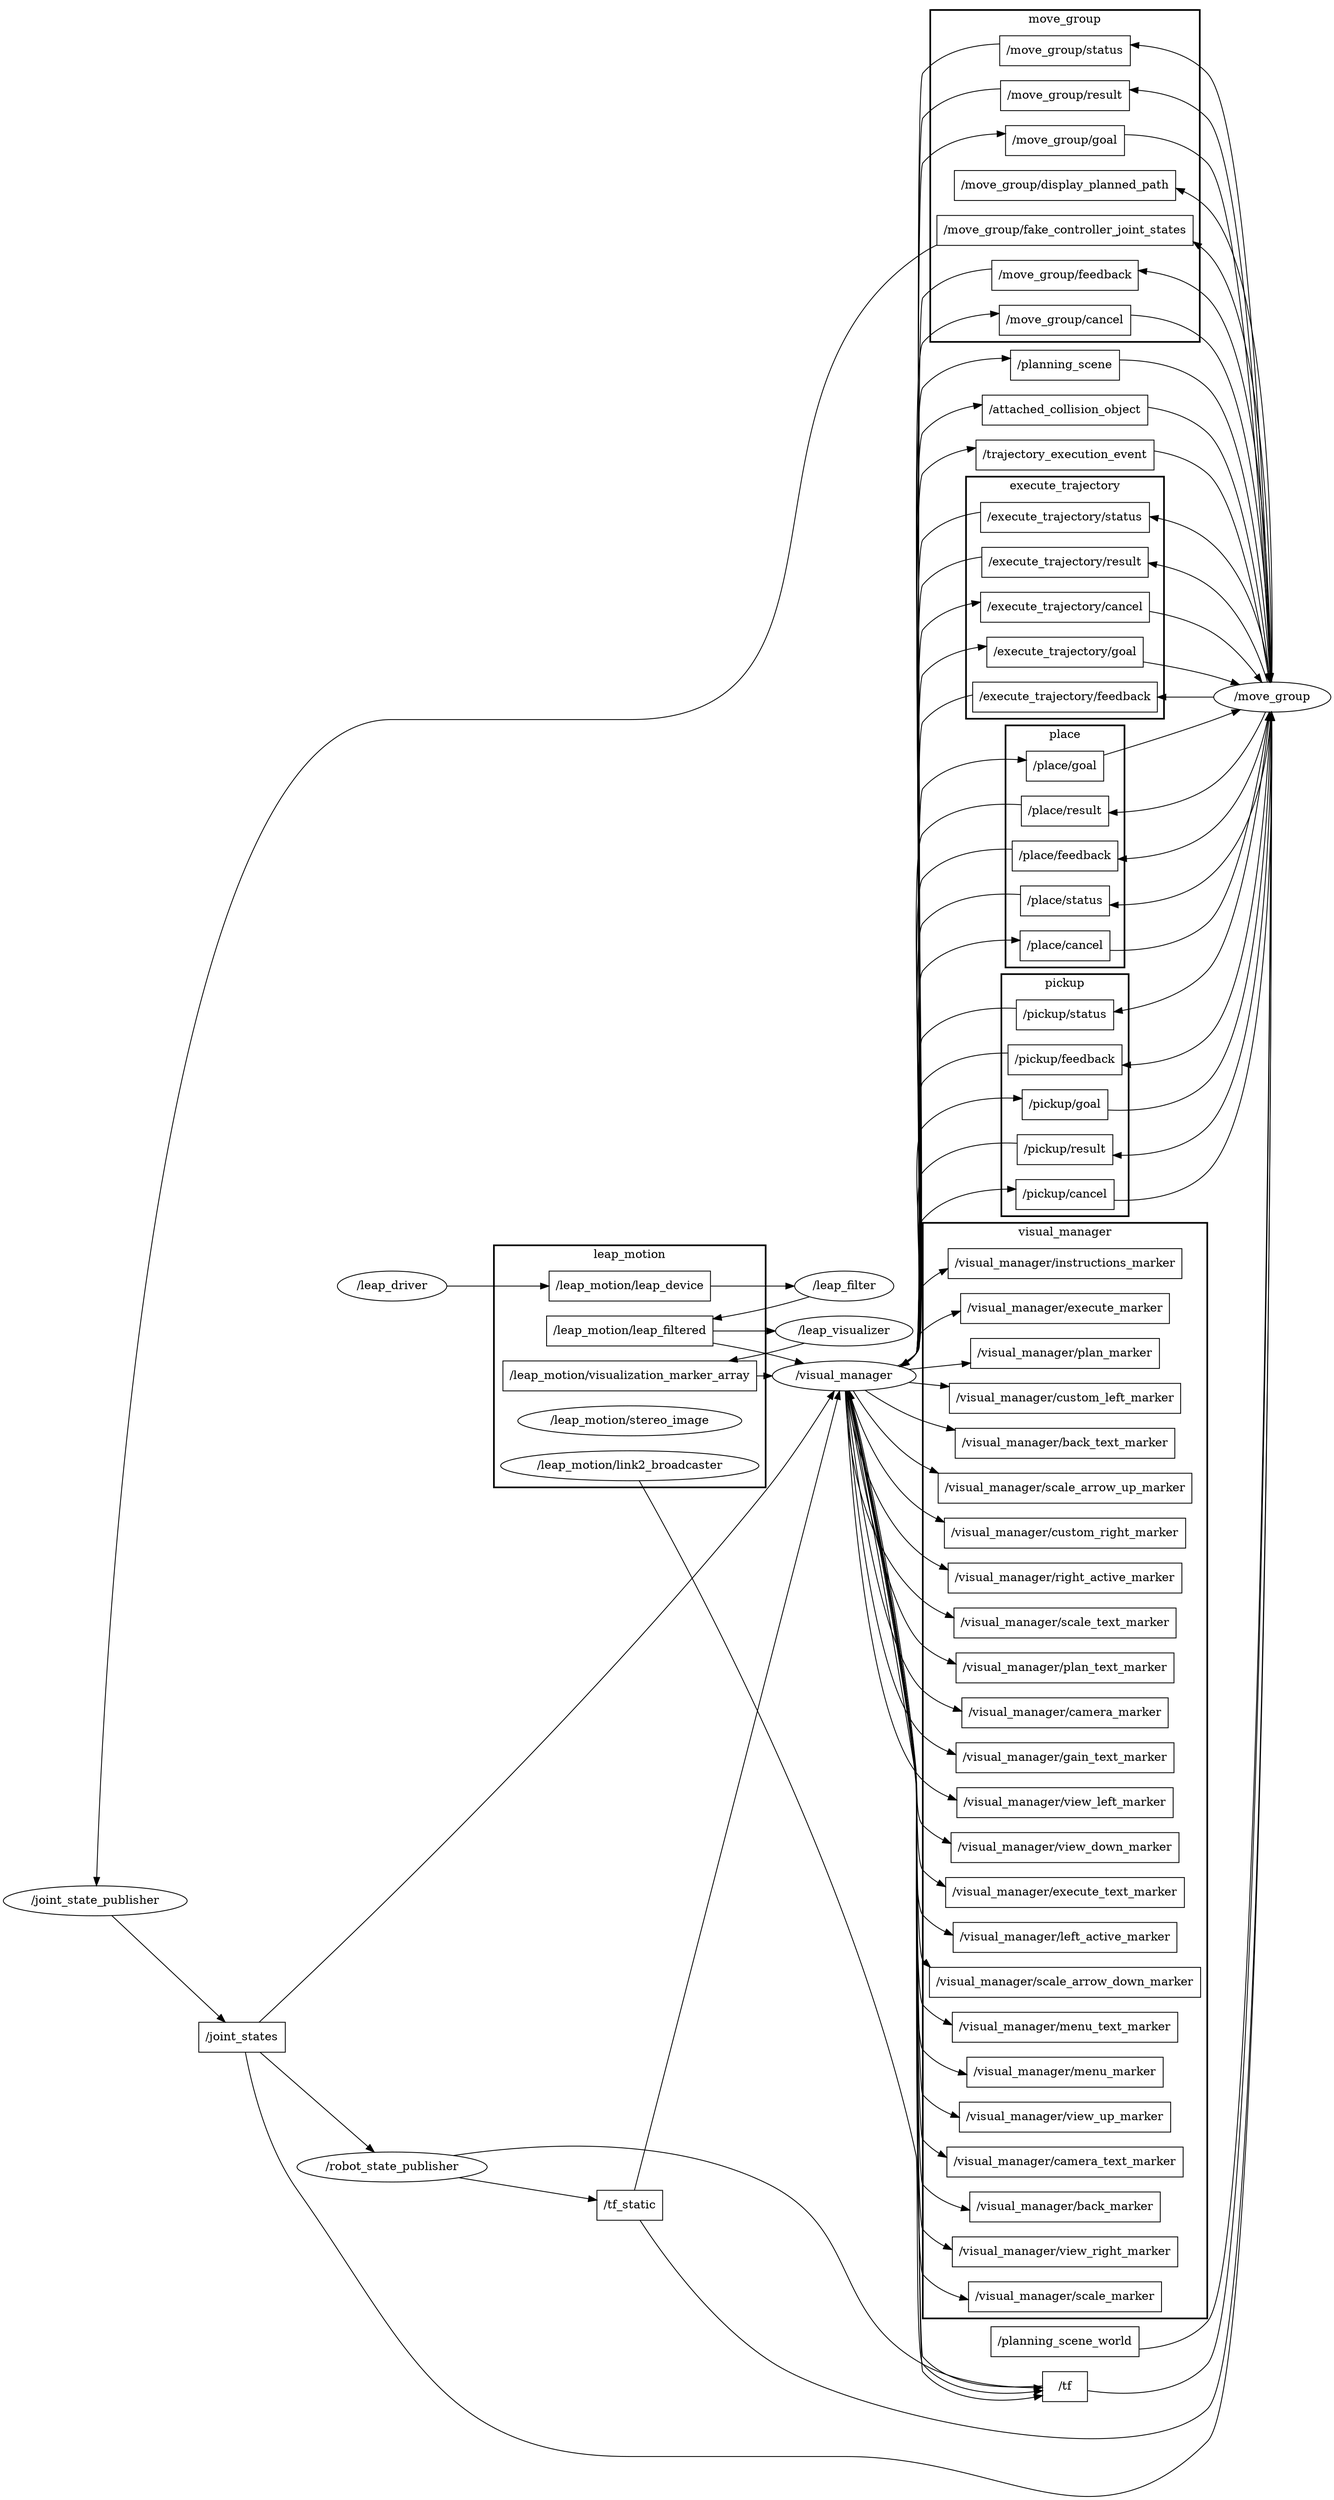 digraph graphname {
	graph [bb="0,0,1284.7,2967.7",
		compound=True,
		rank=same,
		rankdir=LR,
		ranksep=0.2
	];
	node [label="\N"];
	subgraph cluster_visual_manager {
		graph [bb="887.03,415,1161,1732",
			compound=True,
			label=visual_manager,
			lheight=0.21,
			lp="1024,1720.5",
			lwidth=1.21,
			rank=same,
			rankdir=LR,
			ranksep=0.2,
			style=bold
		];
		t___visual_manager__scale_arrow_up_marker		 [URL=topic_3A__visual_manager__scale_arrow_up_marker,
			height=0.5,
			label="/visual_manager/scale_arrow_up_marker",
			pos="1024,1413",
			shape=box,
			tooltip="topic:/visual_manager/scale_arrow_up_marker",
			width=3.3611];
		t___visual_manager__custom_right_marker		 [URL=topic_3A__visual_manager__custom_right_marker,
			height=0.5,
			label="/visual_manager/custom_right_marker",
			pos="1024,1359",
			shape=box,
			tooltip="topic:/visual_manager/custom_right_marker",
			width=3.1667];
		t___visual_manager__right_active_marker		 [URL=topic_3A__visual_manager__right_active_marker,
			height=0.5,
			label="/visual_manager/right_active_marker",
			pos="1024,1305",
			shape=box,
			tooltip="topic:/visual_manager/right_active_marker",
			width=3.0694];
		t___visual_manager__scale_text_marker		 [URL=topic_3A__visual_manager__scale_text_marker,
			height=0.5,
			label="/visual_manager/scale_text_marker",
			pos="1024,1251",
			shape=box,
			tooltip="topic:/visual_manager/scale_text_marker",
			width=2.9167];
		t___visual_manager__plan_text_marker		 [URL=topic_3A__visual_manager__plan_text_marker,
			height=0.5,
			label="/visual_manager/plan_text_marker",
			pos="1024,1197",
			shape=box,
			tooltip="topic:/visual_manager/plan_text_marker",
			width=2.8611];
		t___visual_manager__camera_marker		 [URL=topic_3A__visual_manager__camera_marker,
			height=0.5,
			label="/visual_manager/camera_marker",
			pos="1024,1143",
			shape=box,
			tooltip="topic:/visual_manager/camera_marker",
			width=2.7222];
		t___visual_manager__gain_text_marker		 [URL=topic_3A__visual_manager__gain_text_marker,
			height=0.5,
			label="/visual_manager/gain_text_marker",
			pos="1024,1089",
			shape=box,
			tooltip="topic:/visual_manager/gain_text_marker",
			width=2.8611];
		t___visual_manager__view_left_marker		 [URL=topic_3A__visual_manager__view_left_marker,
			height=0.5,
			label="/visual_manager/view_left_marker",
			pos="1024,1035",
			shape=box,
			tooltip="topic:/visual_manager/view_left_marker",
			width=2.875];
		t___visual_manager__view_down_marker		 [URL=topic_3A__visual_manager__view_down_marker,
			height=0.5,
			label="/visual_manager/view_down_marker",
			pos="1024,981",
			shape=box,
			tooltip="topic:/visual_manager/view_down_marker",
			width=3.0417];
		t___visual_manager__execute_text_marker		 [URL=topic_3A__visual_manager__execute_text_marker,
			height=0.5,
			label="/visual_manager/execute_text_marker",
			pos="1024,927",
			shape=box,
			tooltip="topic:/visual_manager/execute_text_marker",
			width=3.1111];
		t___visual_manager__left_active_marker		 [URL=topic_3A__visual_manager__left_active_marker,
			height=0.5,
			label="/visual_manager/left_active_marker",
			pos="1024,873",
			shape=box,
			tooltip="topic:/visual_manager/left_active_marker",
			width=2.9583];
		t___visual_manager__scale_arrow_down_marker		 [URL=topic_3A__visual_manager__scale_arrow_down_marker,
			height=0.5,
			label="/visual_manager/scale_arrow_down_marker",
			pos="1024,819",
			shape=box,
			tooltip="topic:/visual_manager/scale_arrow_down_marker",
			width=3.5833];
		t___visual_manager__menu_text_marker		 [URL=topic_3A__visual_manager__menu_text_marker,
			height=0.5,
			label="/visual_manager/menu_text_marker",
			pos="1024,765",
			shape=box,
			tooltip="topic:/visual_manager/menu_text_marker",
			width=2.9722];
		t___visual_manager__menu_marker		 [URL=topic_3A__visual_manager__menu_marker,
			height=0.5,
			label="/visual_manager/menu_marker",
			pos="1024,711",
			shape=box,
			tooltip="topic:/visual_manager/menu_marker",
			width=2.5972];
		t___visual_manager__view_up_marker		 [URL=topic_3A__visual_manager__view_up_marker,
			height=0.5,
			label="/visual_manager/view_up_marker",
			pos="1024,657",
			shape=box,
			tooltip="topic:/visual_manager/view_up_marker",
			width=2.8194];
		t___visual_manager__camera_text_marker		 [URL=topic_3A__visual_manager__camera_text_marker,
			height=0.5,
			label="/visual_manager/camera_text_marker",
			pos="1024,603",
			shape=box,
			tooltip="topic:/visual_manager/camera_text_marker",
			width=3.0972];
		t___visual_manager__back_marker		 [URL=topic_3A__visual_manager__back_marker,
			height=0.5,
			label="/visual_manager/back_marker",
			pos="1024,549",
			shape=box,
			tooltip="topic:/visual_manager/back_marker",
			width=2.5278];
		t___visual_manager__view_right_marker		 [URL=topic_3A__visual_manager__view_right_marker,
			height=0.5,
			label="/visual_manager/view_right_marker",
			pos="1024,495",
			shape=box,
			tooltip="topic:/visual_manager/view_right_marker",
			width=2.9861];
		t___visual_manager__scale_marker		 [URL=topic_3A__visual_manager__scale_marker,
			height=0.5,
			label="/visual_manager/scale_marker",
			pos="1024,441",
			shape=box,
			tooltip="topic:/visual_manager/scale_marker",
			width=2.5417];
		t___visual_manager__instructions_marker		 [URL=topic_3A__visual_manager__instructions_marker,
			height=0.5,
			label="/visual_manager/instructions_marker",
			pos="1024,1683",
			shape=box,
			tooltip="topic:/visual_manager/instructions_marker",
			width=3.0417];
		t___visual_manager__execute_marker		 [URL=topic_3A__visual_manager__execute_marker,
			height=0.5,
			label="/visual_manager/execute_marker",
			pos="1024,1629",
			shape=box,
			tooltip="topic:/visual_manager/execute_marker",
			width=2.7361];
		t___visual_manager__plan_marker		 [URL=topic_3A__visual_manager__plan_marker,
			height=0.5,
			label="/visual_manager/plan_marker",
			pos="1024,1575",
			shape=box,
			tooltip="topic:/visual_manager/plan_marker",
			width=2.4861];
		t___visual_manager__custom_left_marker		 [URL=topic_3A__visual_manager__custom_left_marker,
			height=0.5,
			label="/visual_manager/custom_left_marker",
			pos="1024,1521",
			shape=box,
			tooltip="topic:/visual_manager/custom_left_marker",
			width=3.0694];
		t___visual_manager__back_text_marker		 [URL=topic_3A__visual_manager__back_text_marker,
			height=0.5,
			label="/visual_manager/back_text_marker",
			pos="1024,1467",
			shape=box,
			tooltip="topic:/visual_manager/back_text_marker",
			width=2.9028];
	}
	subgraph cluster_execute_trajectory {
		graph [bb="929.53,2085,1118.5,2376",
			compound=True,
			label=execute_trajectory,
			lheight=0.21,
			lp="1024,2364.5",
			lwidth=1.39,
			rank=same,
			rankdir=LR,
			ranksep=0.2,
			style=bold
		];
		t___execute_trajectory__result		 [URL=topic_3A__execute_trajectory__result,
			height=0.5,
			label="/execute_trajectory/result",
			pos="1024,2111",
			shape=box,
			tooltip="topic:/execute_trajectory/result",
			width=2.1389];
		t___execute_trajectory__cancel		 [URL=topic_3A__execute_trajectory__cancel,
			height=0.5,
			label="/execute_trajectory/cancel",
			pos="1024,2327",
			shape=box,
			tooltip="topic:/execute_trajectory/cancel",
			width=2.1944];
		t___execute_trajectory__goal		 [URL=topic_3A__execute_trajectory__goal,
			height=0.5,
			label="/execute_trajectory/goal",
			pos="1024,2273",
			shape=box,
			tooltip="topic:/execute_trajectory/goal",
			width=2.0417];
		t___execute_trajectory__feedback		 [URL=topic_3A__execute_trajectory__feedback,
			height=0.5,
			label="/execute_trajectory/feedback",
			pos="1024,2219",
			shape=box,
			tooltip="topic:/execute_trajectory/feedback",
			width=2.4028];
		t___execute_trajectory__status		 [URL=topic_3A__execute_trajectory__status,
			height=0.5,
			label="/execute_trajectory/status",
			pos="1024,2165",
			shape=box,
			tooltip="topic:/execute_trajectory/status",
			width=2.1528];
	}
	subgraph cluster_move_group {
		graph [bb="894.03,8,1154,407",
			compound=True,
			label=move_group,
			lheight=0.21,
			lp="1024,395.5",
			lwidth=0.97,
			rank=same,
			rankdir=LR,
			ranksep=0.2,
			style=bold
		];
		t___move_group__result		 [URL=topic_3A__move_group__result,
			height=0.5,
			label="/move_group/result",
			pos="1024,250",
			shape=box,
			tooltip="topic:/move_group/result",
			width=1.7083];
		t___move_group__goal		 [URL=topic_3A__move_group__goal,
			height=0.5,
			label="/move_group/goal",
			pos="1024,196",
			shape=box,
			tooltip="topic:/move_group/goal",
			width=1.6111];
		t___move_group__feedback		 [URL=topic_3A__move_group__feedback,
			height=0.5,
			label="/move_group/feedback",
			pos="1024,142",
			shape=box,
			tooltip="topic:/move_group/feedback",
			width=1.9722];
		t___move_group__cancel		 [URL=topic_3A__move_group__cancel,
			height=0.5,
			label="/move_group/cancel",
			pos="1024,88",
			shape=box,
			tooltip="topic:/move_group/cancel",
			width=1.7778];
		t___move_group__status		 [URL=topic_3A__move_group__status,
			height=0.5,
			label="/move_group/status",
			pos="1024,304",
			shape=box,
			tooltip="topic:/move_group/status",
			width=1.7222];
		t___move_group__fake_controller_joint_states		 [URL=topic_3A__move_group__fake_controller_joint_states,
			height=0.5,
			label="/move_group/fake_controller_joint_states",
			pos="1024,34",
			shape=box,
			tooltip="topic:/move_group/fake_controller_joint_states",
			width=3.3889];
		t___move_group__display_planned_path		 [URL=topic_3A__move_group__display_planned_path,
			height=0.5,
			label="/move_group/display_planned_path",
			pos="1024,358",
			shape=box,
			tooltip="topic:/move_group/display_planned_path",
			width=2.9444];
	}
	subgraph cluster_leap_motion {
		graph [bb="470.27,1231,731.95,1522",
			compound=True,
			label=leap_motion,
			lheight=0.21,
			lp="601.11,1510.5",
			lwidth=0.96,
			rank=same,
			rankdir=LR,
			ranksep=0.2,
			style=bold
		];
		t___leap_motion__visualization_marker_array		 [URL=topic_3A__leap_motion__visualization_marker_array,
			height=0.5,
			label="/leap_motion/visualization_marker_array",
			pos="601.11,1419",
			shape=box,
			tooltip="topic:/leap_motion/visualization_marker_array",
			width=3.3611];
		t___leap_motion__leap_filtered		 [URL=topic_3A__leap_motion__leap_filtered,
			height=0.5,
			label="/leap_motion/leap_filtered",
			pos="601.11,1365",
			shape=box,
			tooltip="topic:/leap_motion/leap_filtered",
			width=2.2361];
		t___leap_motion__leap_device		 [URL=topic_3A__leap_motion__leap_device,
			height=0.5,
			label="/leap_motion/leap_device",
			pos="601.11,1257",
			shape=box,
			tooltip="topic:/leap_motion/leap_device",
			width=2.1806];
		n___leap_motion__stereo_image		 [URL=__leap_motion__stereo_image,
			height=0.5,
			label="/leap_motion/stereo_image",
			pos="601.11,1311",
			shape=ellipse,
			tooltip="/leap_motion/stereo_image",
			width=2.9789];
		n___leap_motion__link2_broadcaster		 [URL=__leap_motion__link2_broadcaster,
			height=0.5,
			label="/leap_motion/link2_broadcaster",
			pos="601.11,1473",
			shape=ellipse,
			tooltip="/leap_motion/link2_broadcaster",
			width=3.4122];
	}
	subgraph cluster_place {
		graph [bb="965.53,1740,1082.5,2031",
			compound=True,
			label=place,
			lheight=0.21,
			lp="1024,2019.5",
			lwidth=0.40,
			rank=same,
			rankdir=LR,
			ranksep=0.2,
			style=bold
		];
		t___place__result		 [URL=topic_3A__place__result,
			height=0.5,
			label="/place/result",
			pos="1024,1766",
			shape=box,
			tooltip="topic:/place/result",
			width=1.1528];
		t___place__feedback		 [URL=topic_3A__place__feedback,
			height=0.5,
			label="/place/feedback",
			pos="1024,1982",
			shape=box,
			tooltip="topic:/place/feedback",
			width=1.4028];
		t___place__status		 [URL=topic_3A__place__status,
			height=0.5,
			label="/place/status",
			pos="1024,1928",
			shape=box,
			tooltip="topic:/place/status",
			width=1.1528];
		t___place__cancel		 [URL=topic_3A__place__cancel,
			height=0.5,
			label="/place/cancel",
			pos="1024,1874",
			shape=box,
			tooltip="topic:/place/cancel",
			width=1.2083];
		t___place__goal		 [URL=topic_3A__place__goal,
			height=0.5,
			label="/place/goal",
			pos="1024,1820",
			shape=box,
			tooltip="topic:/place/goal",
			width=1.0556];
	}
	subgraph cluster_pickup {
		graph [bb="961.03,2538,1087,2829",
			compound=True,
			label=pickup,
			lheight=0.21,
			lp="1024,2817.5",
			lwidth=0.51,
			rank=same,
			rankdir=LR,
			ranksep=0.2,
			style=bold
		];
		t___pickup__feedback		 [URL=topic_3A__pickup__feedback,
			height=0.5,
			label="/pickup/feedback",
			pos="1024,2564",
			shape=box,
			tooltip="topic:/pickup/feedback",
			width=1.5278];
		t___pickup__goal		 [URL=topic_3A__pickup__goal,
			height=0.5,
			label="/pickup/goal",
			pos="1024,2780",
			shape=box,
			tooltip="topic:/pickup/goal",
			width=1.1667];
		t___pickup__result		 [URL=topic_3A__pickup__result,
			height=0.5,
			label="/pickup/result",
			pos="1024,2726",
			shape=box,
			tooltip="topic:/pickup/result",
			width=1.2639];
		t___pickup__cancel		 [URL=topic_3A__pickup__cancel,
			height=0.5,
			label="/pickup/cancel",
			pos="1024,2672",
			shape=box,
			tooltip="topic:/pickup/cancel",
			width=1.3194];
		t___pickup__status		 [URL=topic_3A__pickup__status,
			height=0.5,
			label="/pickup/status",
			pos="1024,2618",
			shape=box,
			tooltip="topic:/pickup/status",
			width=1.2778];
	}
	n___visual_manager	 [URL=__visual_manager,
		height=0.5,
		label="/visual_manager",
		pos="809.49,1548",
		shape=ellipse,
		tooltip="/visual_manager",
		width=1.9318];
	t___execute_trajectory__result -> n___visual_manager	 [penwidth=1,
		pos="e,810.39,1566 946.92,2111.9 924.83,2108.3 902.51,2100.3 887.03,2084 816.86,2009.9 810.66,1676 810.4,1576.2"];
	n___move_group	 [URL=__move_group,
		height=0.5,
		label="/move_group",
		pos="1226.9,2165",
		shape=ellipse,
		tooltip="/move_group",
		width=1.6068];
	t___execute_trajectory__cancel -> n___move_group	 [penwidth=1,
		pos="e,1222.6,2183.1 1103.3,2323.9 1123.7,2320 1144.6,2312.8 1161,2300 1195.4,2273.4 1212.5,2224 1220.3,2192.9"];
	t___execute_trajectory__goal -> n___move_group	 [penwidth=1,
		pos="e,1216.6,2182.9 1097.7,2268.1 1119.2,2264.2 1142.1,2257.5 1161,2246 1182.5,2232.9 1199.9,2210 1211.2,2191.9"];
	t___execute_trajectory__feedback -> n___visual_manager	 [penwidth=1,
		pos="e,811.39,1566.1 937.47,2218.4 918.53,2214.2 900.19,2206.2 887.03,2192 844.54,2146.1 818.13,1694.3 811.91,1576.1"];
	t___execute_trajectory__status -> n___visual_manager	 [penwidth=1,
		pos="e,810.12,1566.3 946.44,2166 924.46,2162.4 902.33,2154.4 887.03,2138 809.87,2055.5 808.69,1683.2 809.98,1576.6"];
	t___move_group__result -> n___visual_manager	 [penwidth=1,
		pos="e,857.21,1534.9 962.51,246.01 935.18,247.72 905.05,255.2 887.03,277 865.11,303.53 897.61,1487 879.03,1516 875.59,1521.4 870.99,1525.9 865.79,1529.6"];
	t___move_group__goal -> n___move_group	 [penwidth=1,
		pos="e,1225.9,2146.9 1082.2,192.05 1110.2,193.43 1142,200.62 1161,223 1225.8,299.29 1226.2,1903.6 1225.9,2136.8"];
	t___move_group__feedback -> n___visual_manager	 [penwidth=1,
		pos="e,857.21,1534.9 953,138.84 928.41,141.62 902.98,149.7 887.03,169 875.12,183.42 889.13,1500.2 879.03,1516 875.59,1521.4 870.99,1525.9 865.79,1529.6"];
	t___move_group__cancel -> n___move_group	 [penwidth=1,
		pos="e,1225.9,2146.8 1088.1,84.412 1114.6,86.492 1143.4,94.16 1161,115 1229.5,195.75 1226.7,1896 1226,2136.7"];
	t___move_group__status -> n___visual_manager	 [penwidth=1,
		pos="e,857.21,1534.9 961.81,300.06 934.67,301.85 904.9,309.39 887.03,331 866.06,356.37 896.81,1488.3 879.03,1516 875.59,1521.4 870.99,1525.9 865.79,1529.6"];
	n___joint_state_publisher	 [URL=__joint_state_publisher,
		height=0.5,
		label="/joint_state_publisher",
		pos="87.092,1739",
		shape=ellipse,
		tooltip="/joint_state_publisher",
		width=2.4192];
	t___move_group__fake_controller_joint_states -> n___joint_state_publisher	 [penwidth=1,
		pos="e,126.69,1722.9 901.77,47.735 896.31,51.42 891.33,55.803 887.03,61 875.02,75.543 887.64,1402.2 879.03,1419 876.73,1423.5 736.51,1523.8 731.95,1526 623.3,1577.6 584.85,1558.4 470.27,1595 348.1,1634 207.78,1689.8 135.94,1719.2"];
	t___planning_scene_world	 [URL=topic_3A__planning_scene_world,
		height=0.5,
		label="/planning_scene_world",
		pos="1024,2057",
		shape=box,
		tooltip="topic:/planning_scene_world",
		width=1.9861];
	t___planning_scene_world -> n___move_group	 [penwidth=1,
		pos="e,1217.2,2147 1095.6,2059.5 1117.8,2062.9 1141.5,2069.2 1161,2081 1183.5,2094.6 1201.1,2119.1 1212.2,2138.2"];
	t___leap_motion__visualization_marker_array -> n___visual_manager	 [penwidth=1,
		pos="e,800.17,1530.1 715,1437 720.91,1439.6 726.6,1442.6 731.95,1446 760.69,1464.3 782.52,1497.4 795.38,1520.9"];
	n___leap_visualizer	 [URL=__leap_visualizer,
		height=0.5,
		label="/leap_visualizer",
		pos="809.49,1392",
		shape=ellipse,
		tooltip="/leap_visualizer",
		width=1.8415];
	t___leap_motion__leap_filtered -> n___leap_visualizer	 [penwidth=1,
		pos="e,749.4,1384.3 681.9,1375.4 700.85,1377.9 720.91,1380.5 739.34,1383"];
	t___leap_motion__leap_filtered -> n___visual_manager	 [penwidth=1,
		pos="e,797.54,1530.2 681.94,1367.9 700.19,1372 718.22,1379.4 731.95,1392 741.16,1400.5 735.21,1407.4 739.95,1419 755,1455.8 777.31,1495.9 792.36,1521.5"];
	n___leap_filter	 [URL=__leap_filter,
		height=0.5,
		label="/leap_filter",
		pos="809.49,1311",
		shape=ellipse,
		tooltip="/leap_filter",
		width=1.3721];
	t___leap_motion__leap_device -> n___leap_filter	 [penwidth=1,
		pos="e,774.89,1298.1 679.76,1271.4 697.04,1275.1 715.2,1279.3 731.95,1284 742.86,1287 754.47,1290.8 765.25,1294.6"];
	t___tf	 [URL=topic_3A__tf,
		height=0.5,
		label="/tf",
		pos="1024,2855",
		shape=box,
		tooltip="topic:/tf",
		width=0.75];
	n___leap_motion__link2_broadcaster -> t___tf	 [penwidth=1,
		pos="e,996.99,2858.8 605.28,1491 633.04,1648.2 835.08,2783.4 887.03,2833 913.26,2858 956.13,2861.1 986.73,2859.5"];
	t___tf_static	 [URL=topic_3A__tf_static,
		height=0.5,
		label="/tf_static",
		pos="601.11,2299",
		shape=box,
		tooltip="topic:/tf_static",
		width=0.88889];
	t___tf_static -> n___visual_manager	 [penwidth=1,
		pos="e,805.79,1566.1 609.52,2280.9 631,2227.7 694.18,2067.5 731.95,1930 767.76,1799.6 794.32,1639.9 804.24,1576.2"];
	t___tf_static -> n___move_group	 [penwidth=1,
		pos="e,1225.7,2183.1 604.24,2317.2 615.12,2400.7 672.5,2748.1 887.03,2882 938.68,2914.2 1116.1,2923.1 1161,2882 1212.8,2834.7 1223.6,2320.3 1225.5,2193.2"];
	t___joint_states	 [URL=topic_3A__joint_states,
		height=0.5,
		label="/joint_states",
		pos="229.18,1939",
		shape=box,
		tooltip="topic:/joint_states",
		width=1.1389];
	t___joint_states -> n___visual_manager	 [penwidth=1,
		pos="e,783.68,1564.8 256.92,1920.9 351.57,1856.9 670.67,1641.2 775.1,1570.6"];
	n___robot_state_publisher	 [URL=__robot_state_publisher,
		height=0.5,
		label="/robot_state_publisher",
		pos="373.23,2299",
		shape=ellipse,
		tooltip="/robot_state_publisher",
		width=2.4734];
	t___joint_states -> n___robot_state_publisher	 [penwidth=1,
		pos="e,365,2280.7 237.42,1957.3 260.65,2016.2 333.38,2200.6 361.23,2271.1"];
	t___joint_states -> n___move_group	 [penwidth=1,
		pos="e,1225.7,2183 230.57,1957.2 232.2,2013.5 240.69,2188.9 284.18,2326 376.88,2618.1 293.61,2939 600.11,2939 600.11,2939 600.11,2939 810.49,2939 966.86,2939 1050.4,3019.5 1161,2909 1212.6,2857.5 1223.6,2323.2 1225.5,2193.3"];
	t___tf -> n___visual_manager	 [penwidth=1,
		pos="e,812.6,1566.2 996.85,2865.9 965.45,2872.4 913.74,2873 887.03,2842 881.37,2835.4 879.54,2226.7 879.03,2218 864.54,1968.7 825.56,1668.5 813.86,1576.2"];
	t___tf -> n___move_group	 [penwidth=1,
		pos="e,1225.4,2183.1 1051.1,2859.2 1082.1,2862.6 1133.1,2862.7 1161,2833 1205.4,2785.7 1221.7,2314.8 1225.1,2193.4"];
	t___place__result -> n___visual_manager	 [penwidth=1,
		pos="e,812.36,1566.2 982.38,1766.7 952.8,1765 913.47,1758.3 887.03,1736 838.21,1694.8 820.16,1617.7 813.77,1576.2"];
	t___place__feedback -> n___visual_manager	 [penwidth=1,
		pos="e,811.28,1566.1 973.29,1985 944.31,1984 909.22,1977.4 887.03,1955 833.66,1901.1 816.27,1659.5 811.81,1576.3"];
	t___place__status -> n___visual_manager	 [penwidth=1,
		pos="e,811.86,1566.3 982.23,1931 951.98,1930.8 911.85,1925.4 887.03,1901 840.67,1855.4 819.2,1652.2 812.71,1576.5"];
	t___place__cancel -> n___move_group	 [penwidth=1,
		pos="e,1224,2147 1067.5,1871.2 1097.5,1871.7 1136.4,1877.5 1161,1901 1195.1,1933.5 1215.4,2075.7 1222.8,2136.9"];
	t___place__goal -> n___move_group	 [penwidth=1,
		pos="e,1224.8,2146.9 1062.2,1817 1092.9,1816.6 1135.4,1821.4 1161,1847 1201.9,1887.6 1218.9,2066.4 1224,2136.6"];
	t___pickup__feedback -> n___visual_manager	 [penwidth=1,
		pos="e,812.9,1566.1 968.89,2568.1 940.08,2567.2 906.64,2560.3 887.03,2537 881.17,2530 879.62,2218.1 879.03,2209 863.31,1963.1 826.12,1667.4 814.22,1576.2"];
	t___pickup__goal -> n___move_group	 [penwidth=1,
		pos="e,1225.1,2183 1066.3,2783.7 1096.9,2784 1137.4,2778.7 1161,2753 1199.3,2711.3 1219.8,2304.6 1224.7,2193.1"];
	t___pickup__result -> n___visual_manager	 [penwidth=1,
		pos="e,812.95,1566.1 978.53,2730.3 947.83,2730.6 908.79,2725.1 887.03,2699 878.31,2688.5 879.85,2222.6 879.03,2209 864.3,1963 826.45,1667.4 814.3,1576.2"];
	t___pickup__cancel -> n___move_group	 [penwidth=1,
		pos="e,1226.1,2183.2 1071.6,2675.5 1101.4,2675 1138.5,2668.9 1161,2645 1222.9,2579.2 1226.6,2286 1226.2,2193.3"];
	t___pickup__status -> n___visual_manager	 [penwidth=1,
		pos="e,812.92,1566.1 977.91,2622.3 947.33,2622.5 908.69,2616.8 887.03,2591 880.21,2582.9 879.69,2219.6 879.03,2209 863.73,1963.1 826.26,1667.4 814.25,1576.2"];
	t___trajectory_execution_event	 [URL=topic_3A__trajectory_execution_event,
		height=0.5,
		label="/trajectory_execution_event",
		pos="1024,2402",
		shape=box,
		tooltip="topic:/trajectory_execution_event",
		width=2.3194];
	t___trajectory_execution_event -> n___move_group	 [penwidth=1,
		pos="e,1226.4,2183 1107.7,2403.2 1127,2399.8 1146.3,2392.9 1161,2380 1215.8,2332.1 1225.2,2239.8 1226.2,2193.3"];
	t___planning_scene	 [URL=topic_3A__planning_scene,
		height=0.5,
		label="/planning_scene",
		pos="1024,2510",
		shape=box,
		tooltip="topic:/planning_scene",
		width=1.4444];
	t___planning_scene -> n___move_group	 [penwidth=1,
		pos="e,1224.8,2183.1 1076.3,2512.8 1104.9,2511.5 1139.1,2504.8 1161,2483 1201.9,2442.4 1218.9,2263.6 1224,2193.4"];
	t___attached_collision_object	 [URL=topic_3A__attached_collision_object,
		height=0.5,
		label="/attached_collision_object",
		pos="1024,2456",
		shape=box,
		tooltip="topic:/attached_collision_object",
		width=2.1944];
	t___attached_collision_object -> n___move_group	 [penwidth=1,
		pos="e,1224,2183 1103.4,2455.4 1124.4,2451.6 1145.5,2443.8 1161,2429 1195.1,2396.5 1215.4,2254.3 1222.8,2193.1"];
	n___leap_visualizer -> t___leap_motion__visualization_marker_array	 [penwidth=1,
		pos="e,722.16,1403.3 749.46,1399.7 743.89,1400.5 738.11,1401.2 732.21,1402"];
	n___visual_manager -> t___visual_manager__scale_arrow_up_marker	 [penwidth=1,
		pos="e,902.98,1426.9 856.26,1534.7 865.07,1530.1 873.32,1524 879.03,1516 888.89,1502.2 875.59,1452.5 887.03,1440 889.39,1437.4 891.91,1435 894.58,1432.9"];
	n___visual_manager -> t___visual_manager__custom_right_marker	 [penwidth=1,
		pos="e,909.81,1368.6 856.87,1534.7 865.53,1530.1 873.57,1524 879.03,1516 895.32,1492.1 867.99,1407.8 887.03,1386 891.14,1381.3 895.82,1377.3 900.9,1373.8"];
	n___visual_manager -> t___visual_manager__right_active_marker	 [penwidth=1,
		pos="e,913.51,1312.6 856.98,1534.7 865.63,1530.2 873.64,1524.1 879.03,1516 890.4,1499 873.71,1347.5 887.03,1332 892.05,1326.2 897.93,1321.4 904.38,1317.4"];
	n___visual_manager -> t___visual_manager__scale_text_marker	 [penwidth=1,
		pos="e,919.02,1256.1 857.04,1534.8 865.69,1530.2 873.68,1524.1 879.03,1516 893.62,1493.9 869.9,1298.2 887.03,1278 893.4,1270.5 901.19,1264.7 909.79,1260.3"];
	n___visual_manager -> t___visual_manager__plan_text_marker	 [penwidth=1,
		pos="e,920.98,1201.3 857.08,1534.8 865.73,1530.2 873.7,1524.1 879.03,1516 896.84,1488.9 866.1,1248.8 887.03,1224 893.86,1215.9 902.35,1209.8 911.73,1205.2"];
	n___visual_manager -> t___visual_manager__camera_marker	 [penwidth=1,
		pos="e,925.7,1145.7 857.11,1534.8 865.75,1530.2 873.72,1524.1 879.03,1516 889.55,1499.9 874.66,1184.7 887.03,1170 894.9,1160.6 905,1153.9 916.13,1149.2"];
	n___visual_manager -> t___visual_manager__gain_text_marker	 [penwidth=1,
		pos="e,920.91,1093.3 857.13,1534.8 865.77,1530.3 873.73,1524.1 879.03,1516 891.16,1497.4 872.76,1133 887.03,1116 893.83,1107.9 902.3,1101.8 911.67,1097.2"];
	n___visual_manager -> t___visual_manager__view_left_marker	 [penwidth=1,
		pos="e,920.21,1039.5 857.14,1534.8 865.78,1530.3 873.74,1524.2 879.03,1516 892.77,1494.8 870.86,1081.4 887.03,1062 893.63,1054.1 901.82,1048.1 910.88,1043.6"];
	n___visual_manager -> t___visual_manager__view_down_marker	 [penwidth=1,
		pos="e,914.24,987.94 857.15,1534.8 865.79,1530.3 873.75,1524.2 879.03,1516 894.38,1492.3 868.95,1029.7 887.03,1008 892.24,1001.8 898.43,996.7 905.27,992.61"];
	n___visual_manager -> t___visual_manager__execute_text_marker	 [penwidth=1,
		pos="e,911.97,934.98 857.16,1534.8 865.8,1530.3 873.76,1524.2 879.03,1516 895.99,1489.8 867.05,977.99 887.03,954 891.64,948.47 897.03,943.86 902.95,940.04"];
	n___visual_manager -> t___visual_manager__left_active_marker	 [penwidth=1,
		pos="e,917.5,878.51 857.17,1534.9 865.81,1530.3 873.76,1524.2 879.03,1516 897.6,1487.3 865.15,926.31 887.03,900 893.03,892.8 900.34,887.16 908.44,882.78"];
	n___visual_manager -> t___visual_manager__scale_arrow_down_marker	 [penwidth=1,
		pos="e,895.87,837.2 857.17,1534.9 865.82,1530.3 873.77,1524.2 879.03,1516 889.13,1500.4 875.14,860.31 887.03,846 887.54,845.39 888.05,844.8 888.58,844.21"];
	n___visual_manager -> t___visual_manager__menu_text_marker	 [penwidth=1,
		pos="e,916.82,770.76 857.18,1534.9 865.82,1530.3 873.77,1524.2 879.03,1516 889.93,1499.1 874.19,807.47 887.03,792 892.84,785 899.9,779.48 907.71,775.16"];
	n___visual_manager -> t___visual_manager__menu_marker	 [penwidth=1,
		pos="e,930.41,712.12 857.19,1534.9 865.83,1530.3 873.77,1524.2 879.03,1516 890.74,1497.8 873.24,754.63 887.03,738 895.94,727.27 907.78,720.01 920.77,715.2"];
	n___visual_manager -> t___visual_manager__view_up_marker	 [penwidth=1,
		pos="e,922.49,660.57 857.19,1534.9 865.83,1530.3 873.78,1524.2 879.03,1516 891.54,1496.6 872.28,701.79 887.03,684 894.15,675.42 903.14,669.05 913.1,664.39"];
	n___visual_manager -> t___visual_manager__camera_text_marker	 [penwidth=1,
		pos="e,912.25,610.79 857.19,1534.9 865.83,1530.3 873.78,1524.2 879.03,1516 892.35,1495.3 871.33,648.95 887.03,630 891.68,624.4 897.12,619.74 903.11,615.88"];
	n___visual_manager -> t___visual_manager__back_marker	 [penwidth=1,
		pos="e,932.83,549.46 857.2,1534.9 865.84,1530.3 873.78,1524.2 879.03,1516 893.15,1494 870.38,596.11 887.03,576 896.45,564.63 909.17,557.15 923.06,552.37"];
	n___visual_manager -> t___visual_manager__view_right_marker	 [penwidth=1,
		pos="e,916.46,500.88 857.2,1534.9 865.84,1530.3 873.78,1524.2 879.03,1516 893.96,1492.8 869.43,543.27 887.03,522 892.72,515.14 899.6,509.69 907.21,505.4"];
	n___visual_manager -> t___visual_manager__scale_marker	 [penwidth=1,
		pos="e,932.47,441.55 857.2,1534.9 865.84,1530.3 873.78,1524.2 879.03,1516 894.76,1491.5 868.48,490.43 887.03,468 896.39,456.7 908.99,449.25 922.77,444.45"];
	n___visual_manager -> t___visual_manager__instructions_marker	 [penwidth=1,
		pos="e,914.25,1669.3 818.11,1566.2 829.38,1590.7 852.9,1633.9 887.03,1656 892.67,1659.7 898.69,1662.8 904.94,1665.6"];
	n___visual_manager -> t___visual_manager__execute_marker	 [penwidth=1,
		pos="e,925.31,1614.8 830.19,1565.4 844.88,1577.5 865.96,1593 887.03,1602 896.08,1605.9 905.7,1609.2 915.49,1612.1"];
	n___visual_manager -> t___visual_manager__plan_marker	 [penwidth=1,
		pos="e,934.24,1563.7 872.25,1555.8 888.44,1557.9 906.31,1560.2 923.92,1562.4"];
	n___visual_manager -> t___visual_manager__custom_left_marker	 [penwidth=1,
		pos="e,913.47,1534.9 872.25,1540.2 882.2,1538.9 892.78,1537.5 903.55,1536.2"];
	n___visual_manager -> t___visual_manager__back_text_marker	 [penwidth=1,
		pos="e,919.35,1475.7 853.79,1534.1 863.05,1529.5 872.12,1523.6 879.03,1516 886.06,1508.3 879.14,1500.8 887.03,1494 893.87,1488.1 901.61,1483.4 909.85,1479.6"];
	n___visual_manager -> t___execute_trajectory__cancel	 [penwidth=1,
		pos="e,944.96,2328.2 812.48,1566.1 820.93,1643.5 854.58,1953.8 879.03,2209 880,2219.1 880.26,2292.4 887.03,2300 899.5,2313.9 916.9,2321.9 935.09,2326.2"];
	n___visual_manager -> t___execute_trajectory__goal	 [penwidth=1,
		pos="e,950.49,2274.8 812.2,1566.3 822.39,1675.1 875.14,2233 887.03,2246 900.87,2261.1 920.54,2269.1 940.62,2273.2"];
	n___visual_manager -> t___move_group__goal	 [penwidth=1,
		pos="e,965.98,191.82 857.21,1534.9 865.85,1530.3 873.79,1524.2 879.03,1516 888.73,1500.9 875.6,236.84 887.03,223 903.62,202.93 930.46,195 955.93,192.53"];
	n___visual_manager -> t___move_group__cancel	 [penwidth=1,
		pos="e,959.7,84.201 857.21,1534.9 865.85,1530.3 873.79,1524.2 879.03,1516 889.53,1499.6 874.64,130 887.03,115 902.26,96.566 926.14,88.371 949.66,85.246"];
	n___visual_manager -> t___tf	 [penwidth=1,
		pos="e,996.85,2853.3 813.42,1566 824.54,1642.7 864.35,1947.5 879.03,2200 879.54,2208.7 881.37,2817.4 887.03,2824 911.03,2851.8 955.21,2854.2 986.7,2853.6"];
	n___visual_manager -> t___place__cancel	 [penwidth=1,
		pos="e,980.28,1876.7 812.63,1566.3 819.89,1625.1 845.4,1807.6 887.03,1847 908.99,1867.8 942.13,1874.7 970.2,1876.3"];
	n___visual_manager -> t___place__goal	 [penwidth=1,
		pos="e,985.91,1822.4 810.3,1566 810.88,1611.6 819.08,1731.9 887.03,1793 910.88,1814.4 946.71,1820.9 975.61,1822.1"];
	n___visual_manager -> t___pickup__goal	 [penwidth=1,
		pos="e,981.75,2784.3 812.96,1566.1 823.38,1643.3 863.91,1953 879.03,2209 879.93,2224.1 877.36,2741.4 887.03,2753 907.16,2777.2 942.15,2783.7 971.6,2784.3"];
	n___visual_manager -> t___pickup__cancel	 [penwidth=1,
		pos="e,976.24,2676.3 812.94,1566.1 823.26,1643.3 863.44,1953.1 879.03,2209 879.77,2221.1 879.26,2635.7 887.03,2645 905.95,2667.6 937.89,2674.8 966.06,2676.1"];
	n___visual_manager -> t___trajectory_execution_event	 [penwidth=1,
		pos="e,940.53,2406 812.75,1566.1 822.3,1643.4 859.81,1953.3 879.03,2209 879.75,2218.5 880.7,2372.9 887.03,2380 898.42,2392.8 914.04,2400.1 930.66,2404.1"];
	n___visual_manager -> t___planning_scene	 [penwidth=1,
		pos="e,971.99,2514.2 812.87,1566.1 822.9,1643.3 862.06,1953.1 879.03,2209 880.04,2224.2 877.2,2471.4 887.03,2483 905.09,2504.4 934.76,2511.9 961.79,2513.7"];
	n___visual_manager -> t___attached_collision_object	 [penwidth=1,
		pos="e,944.79,2457.7 812.82,1566.1 822.65,1643.4 861.14,1953.2 879.03,2209 879.89,2221.2 879.1,2419.7 887.03,2429 899.21,2443.3 916.59,2451.4 934.87,2455.7"];
	n___leap_filter -> t___leap_motion__leap_filtered	 [penwidth=1,
		pos="e,681.82,1350.2 774.89,1323.9 761.64,1328.8 746.2,1334 731.95,1338 719.01,1341.6 705.22,1345 691.65,1348"];
	n___leap_driver	 [URL=__leap_driver,
		height=0.5,
		label="/leap_driver",
		pos="373.23,1257",
		shape=ellipse,
		tooltip="/leap_driver",
		width=1.4804];
	n___leap_driver -> t___leap_motion__leap_device	 [penwidth=1,
		pos="e,522.29,1257 426.62,1257 452.03,1257 483.25,1257 512.17,1257"];
	n___joint_state_publisher -> t___joint_states	 [penwidth=1,
		pos="e,215.43,1920.8 100.77,1757.1 125.61,1792.6 180.77,1871.3 209.68,1912.6"];
	n___robot_state_publisher -> t___tf_static	 [penwidth=1,
		pos="e,569.06,2299 462.53,2299 495.74,2299 531.93,2299 558.86,2299"];
	n___robot_state_publisher -> t___tf	 [penwidth=1,
		pos="e,996.95,2855.6 385.1,2317 432.92,2394.2 633.48,2700 887.03,2833 918.03,2849.3 958.01,2854.1 986.59,2855.3"];
	n___move_group -> t___execute_trajectory__result	 [penwidth=1,
		pos="e,1101.2,2123.4 1193.7,2150.1 1183.4,2145.8 1171.9,2141.3 1161,2138 1145.2,2133.2 1128.1,2129 1111.5,2125.5"];
	n___move_group -> t___execute_trajectory__feedback	 [penwidth=1,
		pos="e,1110.6,2204.7 1193.7,2179.9 1183.4,2184.2 1171.9,2188.7 1161,2192 1148.1,2195.9 1134.2,2199.5 1120.5,2202.5"];
	n___move_group -> t___execute_trajectory__status	 [penwidth=1,
		pos="e,1101.5,2165 1169,2165 1151.1,2165 1131,2165 1111.6,2165"];
	n___move_group -> t___move_group__result	 [penwidth=1,
		pos="e,1085.6,246.26 1225.9,2146.8 1226,1957.4 1225,352.24 1161,277 1145,258.14 1119.9,250.08 1095.6,247.18"];
	n___move_group -> t___move_group__feedback	 [penwidth=1,
		pos="e,1095.2,139.1 1225.9,2147 1226.4,1952.6 1228.7,248.76 1161,169 1147.1,152.6 1126.3,144.36 1105.2,140.58"];
	n___move_group -> t___move_group__status	 [penwidth=1,
		pos="e,1086.3,300.31 1225.9,2146.7 1225.8,1960.1 1223.1,403.98 1161,331 1145.2,312.39 1120.5,304.3 1096.5,301.3"];
	n___move_group -> t___move_group__fake_controller_joint_states	 [penwidth=1,
		pos="e,1146.1,47.863 1226,2147 1226.8,1946.7 1232.4,145.26 1161,61 1159,58.589 1156.8,56.355 1154.5,54.285"];
	n___move_group -> t___move_group__display_planned_path	 [penwidth=1,
		pos="e,1114.6,376.02 1225.8,2146.7 1224.7,1965 1214.1,485.58 1161,411 1151.6,397.75 1138.4,387.81 1123.8,380.35"];
	n___move_group -> t___place__result	 [penwidth=1,
		pos="e,1065.8,1762.7 1225.3,2146.7 1222.9,2079 1211.1,1844.2 1161,1793 1139.3,1770.8 1104.9,1764.1 1076.1,1762.9"];
	n___move_group -> t___place__feedback	 [penwidth=1,
		pos="e,1074.8,1989.9 1221.9,2147 1214.8,2118.3 1196.8,2062.1 1161,2030 1139.8,2010.9 1110.5,1999.3 1084.6,1992.3"];
	n___move_group -> t___place__status	 [penwidth=1,
		pos="e,1065.6,1925.7 1226.1,2146.9 1225.4,2106 1217.9,2006.2 1161,1955 1138.1,1934.3 1104,1927.6 1075.7,1926"];
	n___move_group -> t___pickup__feedback	 [penwidth=1,
		pos="e,1079.2,2566.9 1225.3,2183.3 1222.9,2251 1211.1,2485.8 1161,2537 1142.5,2555.9 1114.9,2563.6 1089.3,2566.1"];
	n___move_group -> t___pickup__result	 [penwidth=1,
		pos="e,1069.7,2729.6 1224.9,2183.1 1220.1,2272 1197,2660.2 1161,2699 1140.7,2720.9 1108.1,2727.9 1079.9,2729.3"];
	n___move_group -> t___pickup__status	 [penwidth=1,
		pos="e,1070.1,2621.4 1225.8,2183.4 1225,2257.2 1218.2,2531.2 1161,2591 1140.5,2612.5 1108.2,2619.5 1080.2,2621.1"];
}
